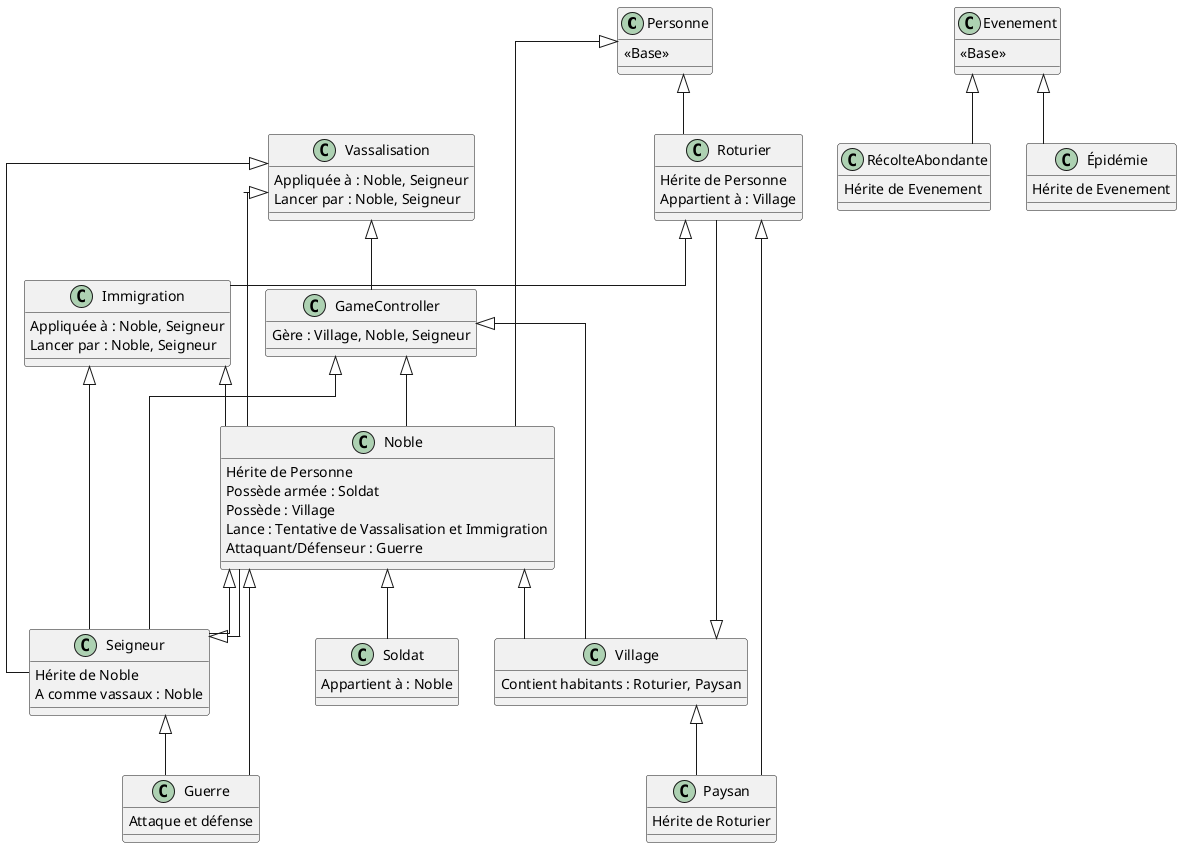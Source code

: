 @startuml
skinparam linetype ortho

class Personne {
    <<Base>>
}

class Roturier {
    Hérite de Personne
    Appartient à : Village
}

class Paysan {
    Hérite de Roturier
}

class Noble {
    Hérite de Personne
    Possède armée : Soldat
    Possède : Village
    Lance : Tentative de Vassalisation et Immigration
    Attaquant/Défenseur : Guerre
}

class Seigneur {
    Hérite de Noble
    A comme vassaux : Noble
}

class Soldat{
   Appartient à : Noble
}

class Village {
    Contient habitants : Roturier, Paysan
}

class Evenement {
    <<Base>>
}

class RécolteAbondante {
    Hérite de Evenement
}

class Épidémie {
    Hérite de Evenement
}

class Guerre {
    Attaque et défense
}

class Immigration {
    Appliquée à : Noble, Seigneur
Lancer par : Noble, Seigneur
}

class GameController {
    Gère : Village, Noble, Seigneur
}

class Vassalisation{
    Appliquée à : Noble, Seigneur
    Lancer par : Noble, Seigneur
}

Vassalisation <|-- Noble
Vassalisation <|-- Seigneur
Vassalisation <|-- GameController
Personne <|-- Roturier
Roturier <|-- Paysan
Personne <|-- Noble
Noble <|-- Seigneur
Noble <|-- Soldat
Noble <|-- Village
Seigneur <|-- Noble 
Village <|-- Roturier
Village <|-- Paysan
Evenement <|-- RécolteAbondante
Evenement <|-- Épidémie 
Seigneur <|-- Guerre
Noble <|-- Guerre
Immigration <|-- Noble 
Immigration <|-- Seigneur
Roturier <|-- Immigration 
GameController <|-- Village
GameController <|-- Noble
GameController <|-- Seigneur
@enduml